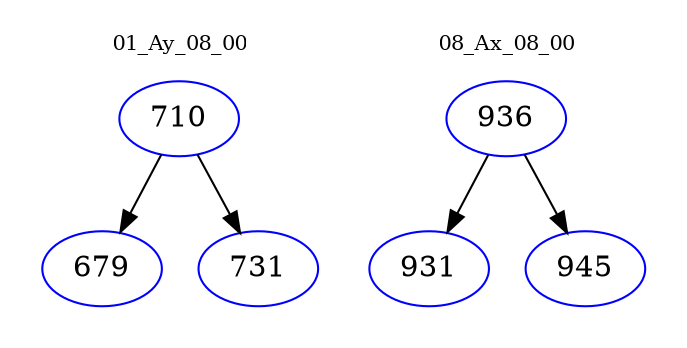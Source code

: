 digraph{
subgraph cluster_0 {
color = white
label = "01_Ay_08_00";
fontsize=10;
T0_710 [label="710", color="blue"]
T0_710 -> T0_679 [color="black"]
T0_679 [label="679", color="blue"]
T0_710 -> T0_731 [color="black"]
T0_731 [label="731", color="blue"]
}
subgraph cluster_1 {
color = white
label = "08_Ax_08_00";
fontsize=10;
T1_936 [label="936", color="blue"]
T1_936 -> T1_931 [color="black"]
T1_931 [label="931", color="blue"]
T1_936 -> T1_945 [color="black"]
T1_945 [label="945", color="blue"]
}
}
